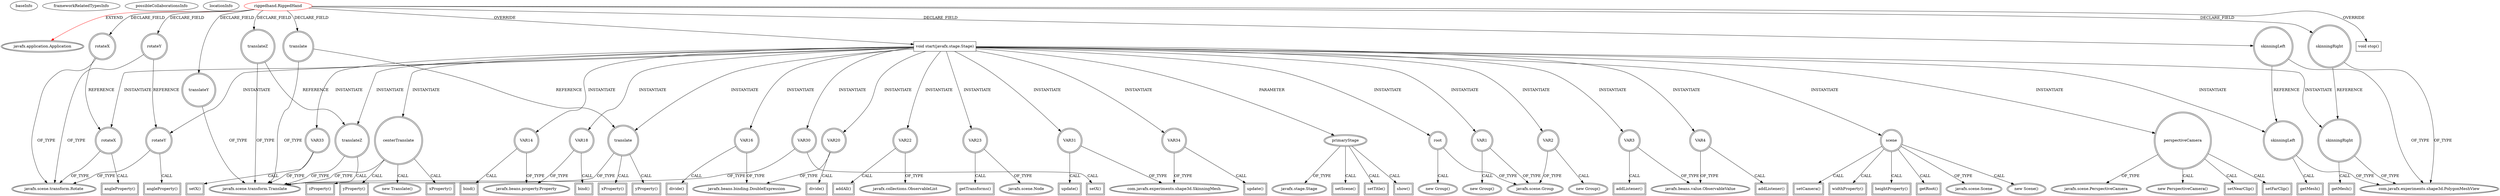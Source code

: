 digraph {
baseInfo[graphId=3396,category="extension_graph",isAnonymous=false,possibleRelation=false]
frameworkRelatedTypesInfo[0="javafx.application.Application"]
possibleCollaborationsInfo[]
locationInfo[projectName="jperedadnr-RiggedHand",filePath="/jperedadnr-RiggedHand/RiggedHand-master/src/riggedhand/RiggedHand.java",contextSignature="RiggedHand",graphId="3396"]
0[label="riggedhand.RiggedHand",vertexType="ROOT_CLIENT_CLASS_DECLARATION",isFrameworkType=false,color=red]
1[label="javafx.application.Application",vertexType="FRAMEWORK_CLASS_TYPE",isFrameworkType=true,peripheries=2]
2[label="rotateX",vertexType="FIELD_DECLARATION",isFrameworkType=true,peripheries=2,shape=circle]
3[label="javafx.scene.transform.Rotate",vertexType="FRAMEWORK_CLASS_TYPE",isFrameworkType=true,peripheries=2]
4[label="rotateY",vertexType="FIELD_DECLARATION",isFrameworkType=true,peripheries=2,shape=circle]
6[label="skinningLeft",vertexType="FIELD_DECLARATION",isFrameworkType=true,peripheries=2,shape=circle]
7[label="com.javafx.experiments.shape3d.PolygonMeshView",vertexType="FRAMEWORK_CLASS_TYPE",isFrameworkType=true,peripheries=2]
8[label="skinningRight",vertexType="FIELD_DECLARATION",isFrameworkType=true,peripheries=2,shape=circle]
10[label="translate",vertexType="FIELD_DECLARATION",isFrameworkType=true,peripheries=2,shape=circle]
11[label="javafx.scene.transform.Translate",vertexType="FRAMEWORK_CLASS_TYPE",isFrameworkType=true,peripheries=2]
12[label="translateY",vertexType="FIELD_DECLARATION",isFrameworkType=true,peripheries=2,shape=circle]
14[label="translateZ",vertexType="FIELD_DECLARATION",isFrameworkType=true,peripheries=2,shape=circle]
16[label="void start(javafx.stage.Stage)",vertexType="OVERRIDING_METHOD_DECLARATION",isFrameworkType=false,shape=box]
17[label="primaryStage",vertexType="PARAMETER_DECLARATION",isFrameworkType=true,peripheries=2]
18[label="javafx.stage.Stage",vertexType="FRAMEWORK_CLASS_TYPE",isFrameworkType=true,peripheries=2]
20[label="root",vertexType="VARIABLE_EXPRESION",isFrameworkType=true,peripheries=2,shape=circle]
21[label="javafx.scene.Group",vertexType="FRAMEWORK_CLASS_TYPE",isFrameworkType=true,peripheries=2]
19[label="new Group()",vertexType="CONSTRUCTOR_CALL",isFrameworkType=true,peripheries=2]
23[label="VAR1",vertexType="VARIABLE_EXPRESION",isFrameworkType=true,peripheries=2,shape=circle]
22[label="new Group()",vertexType="CONSTRUCTOR_CALL",isFrameworkType=true,peripheries=2]
26[label="VAR2",vertexType="VARIABLE_EXPRESION",isFrameworkType=true,peripheries=2,shape=circle]
25[label="new Group()",vertexType="CONSTRUCTOR_CALL",isFrameworkType=true,peripheries=2]
28[label="VAR3",vertexType="VARIABLE_EXPRESION",isFrameworkType=true,peripheries=2,shape=circle]
30[label="javafx.beans.value.ObservableValue",vertexType="FRAMEWORK_INTERFACE_TYPE",isFrameworkType=true,peripheries=2]
29[label="addListener()",vertexType="INSIDE_CALL",isFrameworkType=true,peripheries=2,shape=box]
31[label="VAR4",vertexType="VARIABLE_EXPRESION",isFrameworkType=true,peripheries=2,shape=circle]
32[label="addListener()",vertexType="INSIDE_CALL",isFrameworkType=true,peripheries=2,shape=box]
35[label="scene",vertexType="VARIABLE_EXPRESION",isFrameworkType=true,peripheries=2,shape=circle]
36[label="javafx.scene.Scene",vertexType="FRAMEWORK_CLASS_TYPE",isFrameworkType=true,peripheries=2]
34[label="new Scene()",vertexType="CONSTRUCTOR_CALL",isFrameworkType=true,peripheries=2]
38[label="perspectiveCamera",vertexType="VARIABLE_EXPRESION",isFrameworkType=true,peripheries=2,shape=circle]
39[label="javafx.scene.PerspectiveCamera",vertexType="FRAMEWORK_CLASS_TYPE",isFrameworkType=true,peripheries=2]
37[label="new PerspectiveCamera()",vertexType="CONSTRUCTOR_CALL",isFrameworkType=true,peripheries=2]
41[label="setNearClip()",vertexType="INSIDE_CALL",isFrameworkType=true,peripheries=2,shape=box]
43[label="setFarClip()",vertexType="INSIDE_CALL",isFrameworkType=true,peripheries=2,shape=box]
45[label="setCamera()",vertexType="INSIDE_CALL",isFrameworkType=true,peripheries=2,shape=box]
47[label="setScene()",vertexType="INSIDE_CALL",isFrameworkType=true,peripheries=2,shape=box]
49[label="setTitle()",vertexType="INSIDE_CALL",isFrameworkType=true,peripheries=2,shape=box]
51[label="show()",vertexType="INSIDE_CALL",isFrameworkType=true,peripheries=2,shape=box]
53[label="centerTranslate",vertexType="VARIABLE_EXPRESION",isFrameworkType=true,peripheries=2,shape=circle]
52[label="new Translate()",vertexType="CONSTRUCTOR_CALL",isFrameworkType=true,peripheries=2]
55[label="VAR14",vertexType="VARIABLE_EXPRESION",isFrameworkType=true,peripheries=2,shape=circle]
57[label="javafx.beans.property.Property",vertexType="FRAMEWORK_INTERFACE_TYPE",isFrameworkType=true,peripheries=2]
56[label="bind()",vertexType="INSIDE_CALL",isFrameworkType=true,peripheries=2,shape=box]
59[label="xProperty()",vertexType="INSIDE_CALL",isFrameworkType=true,peripheries=2,shape=box]
60[label="VAR16",vertexType="VARIABLE_EXPRESION",isFrameworkType=true,peripheries=2,shape=circle]
62[label="javafx.beans.binding.DoubleExpression",vertexType="FRAMEWORK_CLASS_TYPE",isFrameworkType=true,peripheries=2]
61[label="divide()",vertexType="INSIDE_CALL",isFrameworkType=true,peripheries=2,shape=box]
64[label="widthProperty()",vertexType="INSIDE_CALL",isFrameworkType=true,peripheries=2,shape=box]
65[label="VAR18",vertexType="VARIABLE_EXPRESION",isFrameworkType=true,peripheries=2,shape=circle]
66[label="bind()",vertexType="INSIDE_CALL",isFrameworkType=true,peripheries=2,shape=box]
69[label="yProperty()",vertexType="INSIDE_CALL",isFrameworkType=true,peripheries=2,shape=box]
70[label="VAR20",vertexType="VARIABLE_EXPRESION",isFrameworkType=true,peripheries=2,shape=circle]
71[label="divide()",vertexType="INSIDE_CALL",isFrameworkType=true,peripheries=2,shape=box]
74[label="heightProperty()",vertexType="INSIDE_CALL",isFrameworkType=true,peripheries=2,shape=box]
75[label="VAR22",vertexType="VARIABLE_EXPRESION",isFrameworkType=true,peripheries=2,shape=circle]
77[label="javafx.collections.ObservableList",vertexType="FRAMEWORK_INTERFACE_TYPE",isFrameworkType=true,peripheries=2]
76[label="addAll()",vertexType="INSIDE_CALL",isFrameworkType=true,peripheries=2,shape=box]
78[label="VAR23",vertexType="VARIABLE_EXPRESION",isFrameworkType=true,peripheries=2,shape=circle]
80[label="javafx.scene.Node",vertexType="FRAMEWORK_CLASS_TYPE",isFrameworkType=true,peripheries=2]
79[label="getTransforms()",vertexType="INSIDE_CALL",isFrameworkType=true,peripheries=2,shape=box]
82[label="getRoot()",vertexType="INSIDE_CALL",isFrameworkType=true,peripheries=2,shape=box]
83[label="translateZ",vertexType="VARIABLE_EXPRESION",isFrameworkType=true,peripheries=2,shape=circle]
84[label="zProperty()",vertexType="INSIDE_CALL",isFrameworkType=true,peripheries=2,shape=box]
86[label="rotateY",vertexType="VARIABLE_EXPRESION",isFrameworkType=true,peripheries=2,shape=circle]
87[label="angleProperty()",vertexType="INSIDE_CALL",isFrameworkType=true,peripheries=2,shape=box]
89[label="rotateX",vertexType="VARIABLE_EXPRESION",isFrameworkType=true,peripheries=2,shape=circle]
90[label="angleProperty()",vertexType="INSIDE_CALL",isFrameworkType=true,peripheries=2,shape=box]
92[label="translate",vertexType="VARIABLE_EXPRESION",isFrameworkType=true,peripheries=2,shape=circle]
93[label="xProperty()",vertexType="INSIDE_CALL",isFrameworkType=true,peripheries=2,shape=box]
96[label="yProperty()",vertexType="INSIDE_CALL",isFrameworkType=true,peripheries=2,shape=box]
97[label="VAR30",vertexType="VARIABLE_EXPRESION",isFrameworkType=true,peripheries=2,shape=circle]
98[label="setX()",vertexType="INSIDE_CALL",isFrameworkType=true,peripheries=2,shape=box]
100[label="VAR31",vertexType="VARIABLE_EXPRESION",isFrameworkType=true,peripheries=2,shape=circle]
102[label="com.javafx.experiments.shape3d.SkinningMesh",vertexType="FRAMEWORK_CLASS_TYPE",isFrameworkType=true,peripheries=2]
101[label="update()",vertexType="INSIDE_CALL",isFrameworkType=true,peripheries=2,shape=box]
103[label="skinningLeft",vertexType="VARIABLE_EXPRESION",isFrameworkType=true,peripheries=2,shape=circle]
104[label="getMesh()",vertexType="INSIDE_CALL",isFrameworkType=true,peripheries=2,shape=box]
106[label="VAR33",vertexType="VARIABLE_EXPRESION",isFrameworkType=true,peripheries=2,shape=circle]
107[label="setX()",vertexType="INSIDE_CALL",isFrameworkType=true,peripheries=2,shape=box]
109[label="VAR34",vertexType="VARIABLE_EXPRESION",isFrameworkType=true,peripheries=2,shape=circle]
110[label="update()",vertexType="INSIDE_CALL",isFrameworkType=true,peripheries=2,shape=box]
112[label="skinningRight",vertexType="VARIABLE_EXPRESION",isFrameworkType=true,peripheries=2,shape=circle]
113[label="getMesh()",vertexType="INSIDE_CALL",isFrameworkType=true,peripheries=2,shape=box]
115[label="void stop()",vertexType="OVERRIDING_METHOD_DECLARATION",isFrameworkType=false,shape=box]
0->1[label="EXTEND",color=red]
0->2[label="DECLARE_FIELD"]
2->3[label="OF_TYPE"]
0->4[label="DECLARE_FIELD"]
4->3[label="OF_TYPE"]
0->6[label="DECLARE_FIELD"]
6->7[label="OF_TYPE"]
0->8[label="DECLARE_FIELD"]
8->7[label="OF_TYPE"]
0->10[label="DECLARE_FIELD"]
10->11[label="OF_TYPE"]
0->12[label="DECLARE_FIELD"]
12->11[label="OF_TYPE"]
0->14[label="DECLARE_FIELD"]
14->11[label="OF_TYPE"]
0->16[label="OVERRIDE"]
17->18[label="OF_TYPE"]
16->17[label="PARAMETER"]
16->20[label="INSTANTIATE"]
20->21[label="OF_TYPE"]
20->19[label="CALL"]
16->23[label="INSTANTIATE"]
23->21[label="OF_TYPE"]
23->22[label="CALL"]
16->26[label="INSTANTIATE"]
26->21[label="OF_TYPE"]
26->25[label="CALL"]
16->28[label="INSTANTIATE"]
28->30[label="OF_TYPE"]
28->29[label="CALL"]
16->31[label="INSTANTIATE"]
31->30[label="OF_TYPE"]
31->32[label="CALL"]
16->35[label="INSTANTIATE"]
35->36[label="OF_TYPE"]
35->34[label="CALL"]
16->38[label="INSTANTIATE"]
38->39[label="OF_TYPE"]
38->37[label="CALL"]
38->41[label="CALL"]
38->43[label="CALL"]
35->45[label="CALL"]
17->47[label="CALL"]
17->49[label="CALL"]
17->51[label="CALL"]
16->53[label="INSTANTIATE"]
53->11[label="OF_TYPE"]
53->52[label="CALL"]
16->55[label="INSTANTIATE"]
55->57[label="OF_TYPE"]
55->56[label="CALL"]
53->59[label="CALL"]
16->60[label="INSTANTIATE"]
60->62[label="OF_TYPE"]
60->61[label="CALL"]
35->64[label="CALL"]
16->65[label="INSTANTIATE"]
65->57[label="OF_TYPE"]
65->66[label="CALL"]
53->69[label="CALL"]
16->70[label="INSTANTIATE"]
70->62[label="OF_TYPE"]
70->71[label="CALL"]
35->74[label="CALL"]
16->75[label="INSTANTIATE"]
75->77[label="OF_TYPE"]
75->76[label="CALL"]
16->78[label="INSTANTIATE"]
78->80[label="OF_TYPE"]
78->79[label="CALL"]
35->82[label="CALL"]
16->83[label="INSTANTIATE"]
14->83[label="REFERENCE"]
83->11[label="OF_TYPE"]
83->84[label="CALL"]
16->86[label="INSTANTIATE"]
4->86[label="REFERENCE"]
86->3[label="OF_TYPE"]
86->87[label="CALL"]
16->89[label="INSTANTIATE"]
2->89[label="REFERENCE"]
89->3[label="OF_TYPE"]
89->90[label="CALL"]
16->92[label="INSTANTIATE"]
10->92[label="REFERENCE"]
92->11[label="OF_TYPE"]
92->93[label="CALL"]
92->96[label="CALL"]
16->97[label="INSTANTIATE"]
97->11[label="OF_TYPE"]
97->98[label="CALL"]
16->100[label="INSTANTIATE"]
100->102[label="OF_TYPE"]
100->101[label="CALL"]
16->103[label="INSTANTIATE"]
6->103[label="REFERENCE"]
103->7[label="OF_TYPE"]
103->104[label="CALL"]
16->106[label="INSTANTIATE"]
106->11[label="OF_TYPE"]
106->107[label="CALL"]
16->109[label="INSTANTIATE"]
109->102[label="OF_TYPE"]
109->110[label="CALL"]
16->112[label="INSTANTIATE"]
8->112[label="REFERENCE"]
112->7[label="OF_TYPE"]
112->113[label="CALL"]
0->115[label="OVERRIDE"]
}
